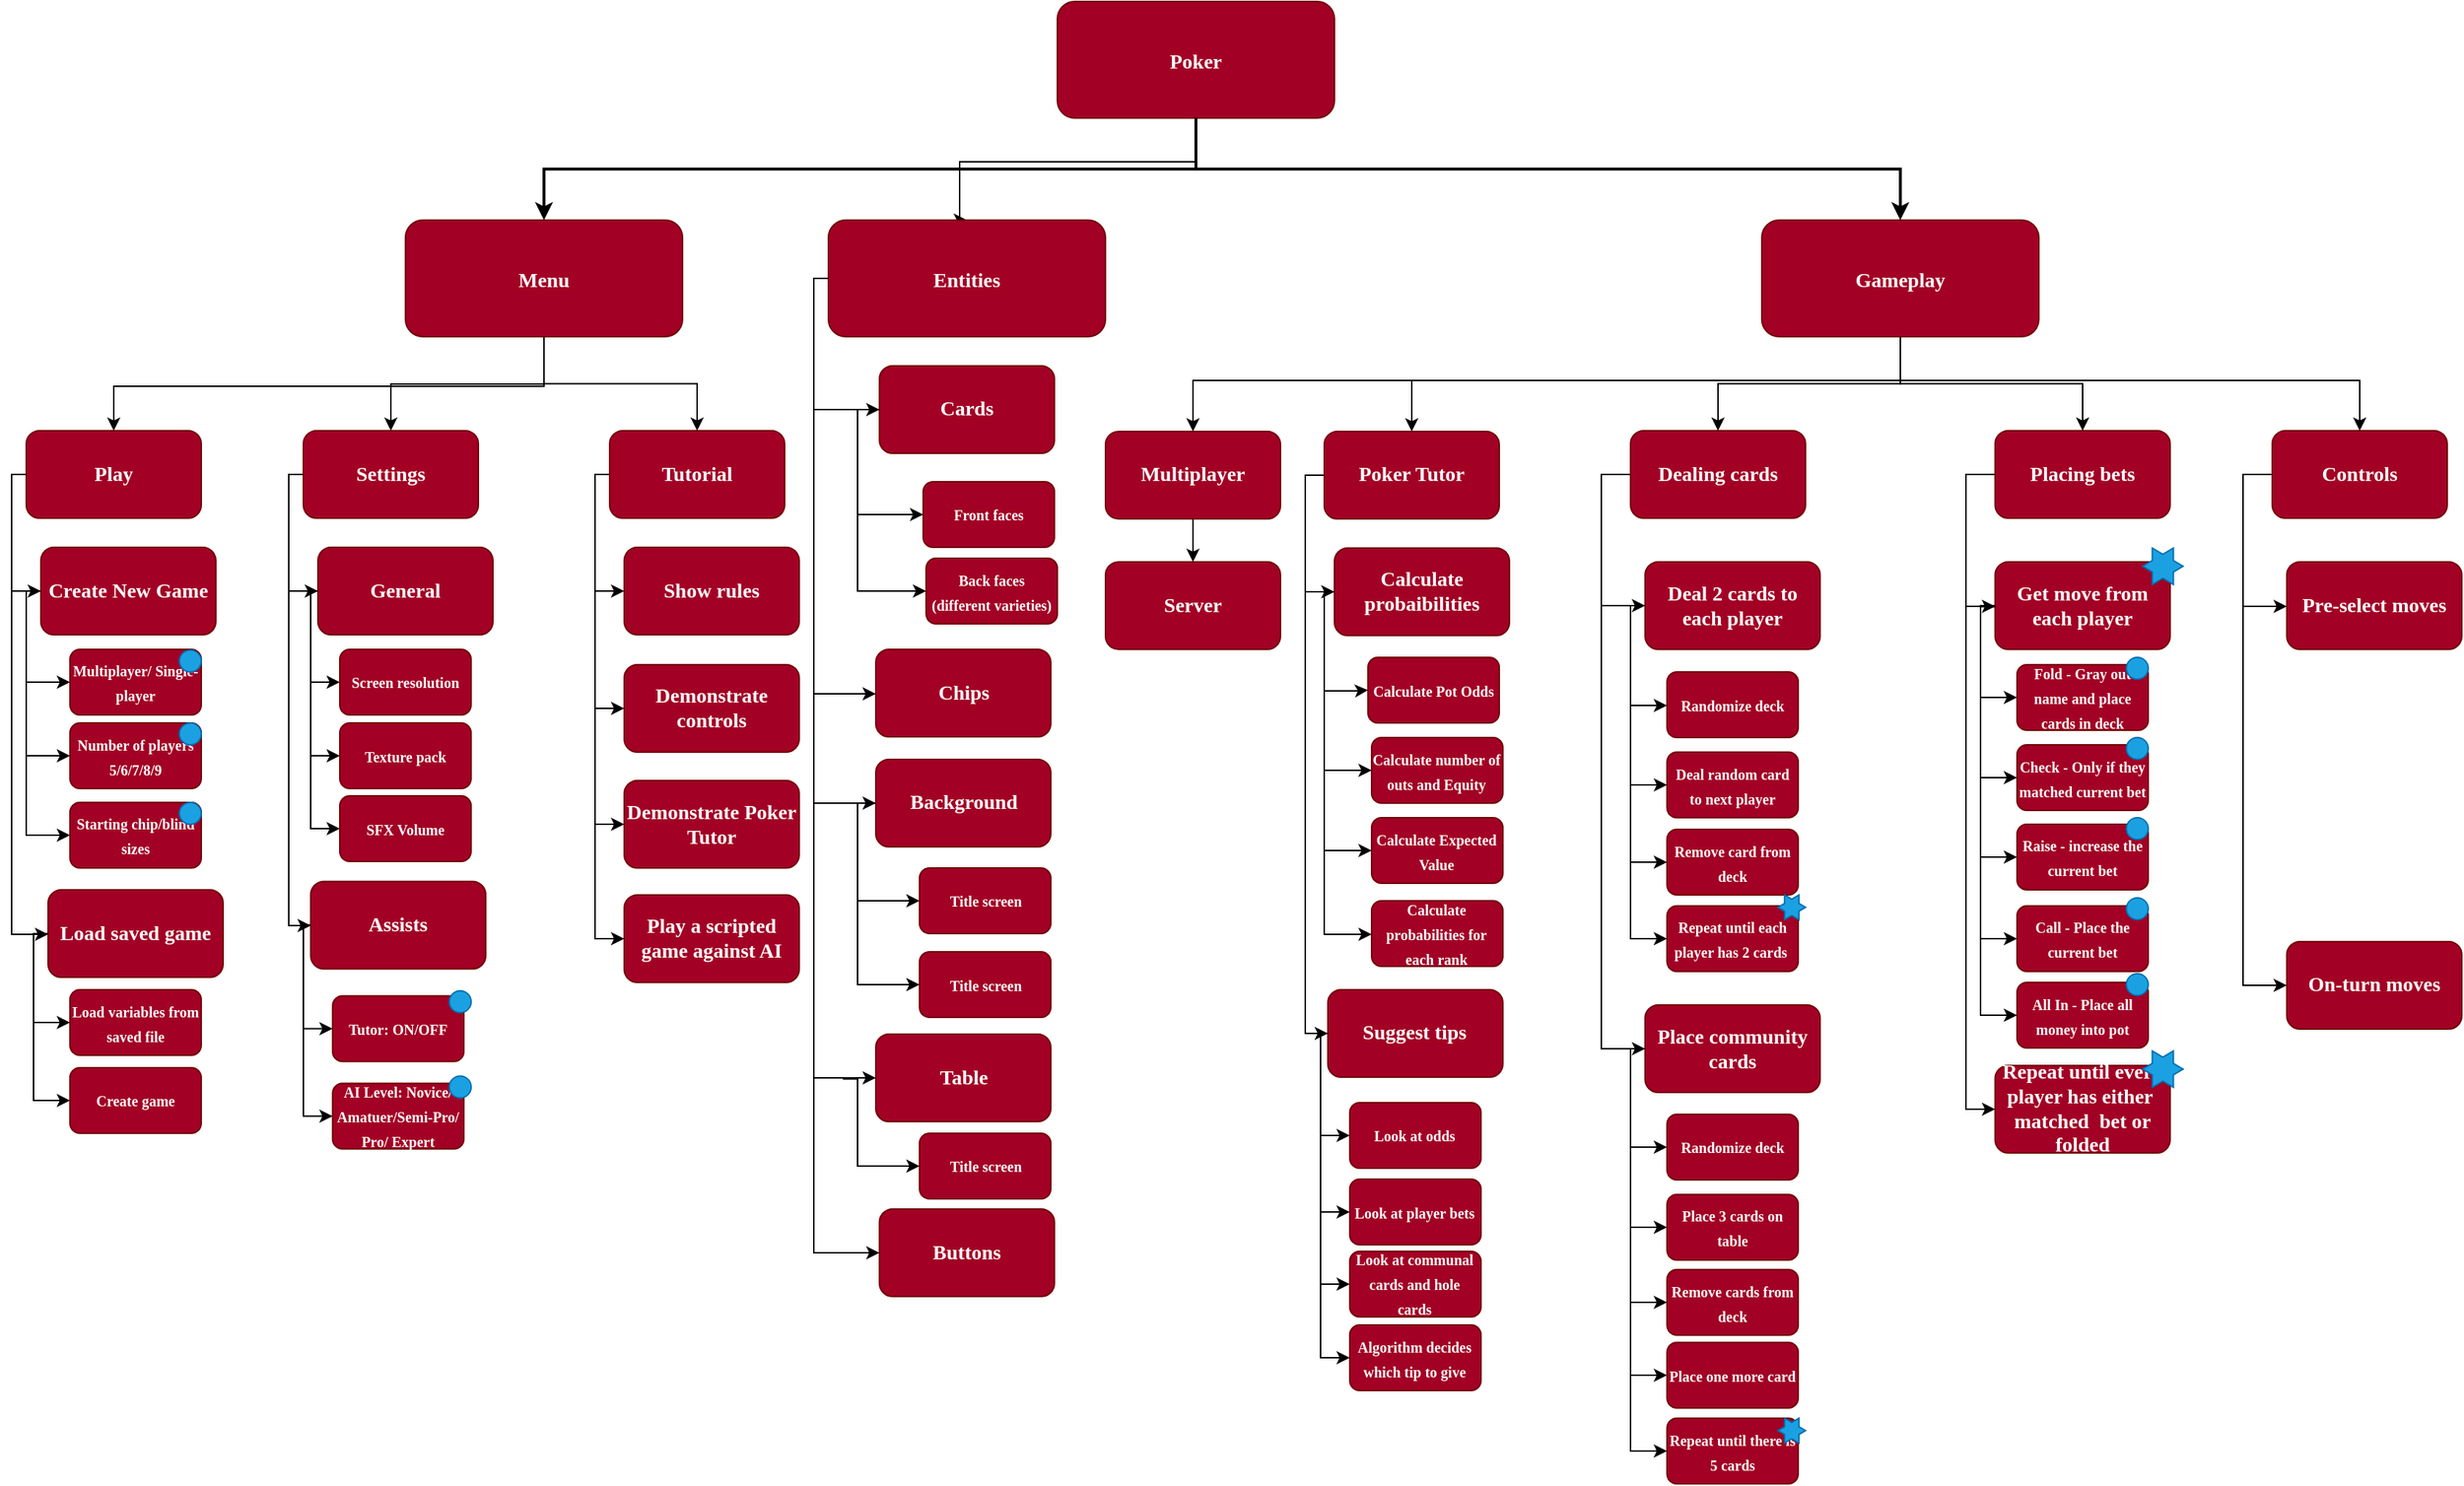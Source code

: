 <mxfile version="15.3.5" type="device"><diagram name="Page-1" id="2c0d36ab-eaac-3732-788b-9136903baeff"><mxGraphModel dx="609" dy="276" grid="1" gridSize="10" guides="1" tooltips="1" connect="1" arrows="1" fold="1" page="1" pageScale="1.5" pageWidth="1169" pageHeight="827" background="none" math="0" shadow="0"><root><mxCell id="0"/><mxCell id="1" parent="0"/><mxCell id="iiZgltEaNEt3YrT2e0Tv-106" style="edgeStyle=orthogonalEdgeStyle;rounded=0;orthogonalLoop=1;jettySize=auto;html=1;entryX=0.5;entryY=0;entryDx=0;entryDy=0;" parent="1" source="2" target="iiZgltEaNEt3YrT2e0Tv-105" edge="1"><mxGeometry relative="1" as="geometry"><Array as="points"><mxPoint x="842" y="130"/><mxPoint x="680" y="130"/><mxPoint x="680" y="170"/></Array></mxGeometry></mxCell><mxCell id="2" value="Poker" style="rounded=1;fillColor=#a20025;strokeColor=#6F0000;fontColor=#ffffff;fontStyle=1;fontFamily=Tahoma;fontSize=14" parent="1" vertex="1"><mxGeometry x="747" y="20" width="190" height="80" as="geometry"/></mxCell><mxCell id="Rx4orw5l7yUvyc0OEFHk-131" value="" style="edgeStyle=orthogonalEdgeStyle;rounded=0;orthogonalLoop=1;jettySize=auto;html=1;" parent="1" source="4" target="Rx4orw5l7yUvyc0OEFHk-130" edge="1"><mxGeometry relative="1" as="geometry"/></mxCell><mxCell id="Rx4orw5l7yUvyc0OEFHk-135" value="" style="edgeStyle=orthogonalEdgeStyle;rounded=0;orthogonalLoop=1;jettySize=auto;html=1;" parent="1" source="4" target="Rx4orw5l7yUvyc0OEFHk-134" edge="1"><mxGeometry relative="1" as="geometry"/></mxCell><mxCell id="i-bjAkMmNmpcuHr74kwM-69" style="edgeStyle=orthogonalEdgeStyle;rounded=0;orthogonalLoop=1;jettySize=auto;html=1;entryX=0.5;entryY=0;entryDx=0;entryDy=0;" parent="1" source="4" target="i-bjAkMmNmpcuHr74kwM-67" edge="1"><mxGeometry relative="1" as="geometry"><Array as="points"><mxPoint x="1325" y="280"/><mxPoint x="990" y="280"/></Array></mxGeometry></mxCell><mxCell id="i-bjAkMmNmpcuHr74kwM-70" style="edgeStyle=orthogonalEdgeStyle;rounded=0;orthogonalLoop=1;jettySize=auto;html=1;entryX=0.5;entryY=0;entryDx=0;entryDy=0;" parent="1" source="4" target="i-bjAkMmNmpcuHr74kwM-63" edge="1"><mxGeometry relative="1" as="geometry"><Array as="points"><mxPoint x="1325" y="280"/><mxPoint x="1640" y="280"/></Array></mxGeometry></mxCell><mxCell id="iiZgltEaNEt3YrT2e0Tv-109" style="edgeStyle=orthogonalEdgeStyle;rounded=0;orthogonalLoop=1;jettySize=auto;html=1;" parent="1" source="4" target="iiZgltEaNEt3YrT2e0Tv-108" edge="1"><mxGeometry relative="1" as="geometry"><Array as="points"><mxPoint x="1325" y="280"/><mxPoint x="840" y="280"/></Array></mxGeometry></mxCell><mxCell id="4" value="Gameplay" style="rounded=1;fillColor=#a20025;strokeColor=#6F0000;fontColor=#ffffff;fontStyle=1;fontFamily=Tahoma;fontSize=14" parent="1" vertex="1"><mxGeometry x="1230.0" y="170" width="190" height="80" as="geometry"/></mxCell><mxCell id="9" value="" style="edgeStyle=elbowEdgeStyle;elbow=vertical;strokeWidth=2;rounded=0" parent="1" source="2" target="4" edge="1"><mxGeometry x="327" y="50" width="100" height="100" as="geometry"><mxPoint x="327" y="150" as="sourcePoint"/><mxPoint x="427" y="50" as="targetPoint"/></mxGeometry></mxCell><mxCell id="Rx4orw5l7yUvyc0OEFHk-141" value="" style="edgeStyle=orthogonalEdgeStyle;rounded=0;orthogonalLoop=1;jettySize=auto;html=1;entryX=0.5;entryY=0;entryDx=0;entryDy=0;" parent="1" source="13" target="Rx4orw5l7yUvyc0OEFHk-140" edge="1"><mxGeometry relative="1" as="geometry"><Array as="points"><mxPoint x="395" y="282.5"/><mxPoint x="290" y="282.5"/></Array></mxGeometry></mxCell><mxCell id="Rx4orw5l7yUvyc0OEFHk-142" style="edgeStyle=orthogonalEdgeStyle;rounded=0;orthogonalLoop=1;jettySize=auto;html=1;" parent="1" source="13" edge="1"><mxGeometry relative="1" as="geometry"><mxPoint x="100" y="314.5" as="targetPoint"/><Array as="points"><mxPoint x="395" y="284"/><mxPoint x="100" y="284"/></Array></mxGeometry></mxCell><mxCell id="Rx4orw5l7yUvyc0OEFHk-145" value="" style="edgeStyle=orthogonalEdgeStyle;rounded=0;orthogonalLoop=1;jettySize=auto;html=1;" parent="1" source="13" target="Rx4orw5l7yUvyc0OEFHk-144" edge="1"><mxGeometry relative="1" as="geometry"/></mxCell><mxCell id="13" value="Menu" style="rounded=1;fillColor=#a20025;strokeColor=#6F0000;fontColor=#ffffff;fontStyle=1;fontFamily=Tahoma;fontSize=14" parent="1" vertex="1"><mxGeometry x="300" y="170" width="190" height="80" as="geometry"/></mxCell><mxCell id="61" value="" style="edgeStyle=elbowEdgeStyle;elbow=vertical;strokeWidth=2;rounded=0" parent="1" source="2" target="13" edge="1"><mxGeometry x="-33" y="-30" width="100" height="100" as="geometry"><mxPoint x="-33" y="70" as="sourcePoint"/><mxPoint x="67" y="-30" as="targetPoint"/></mxGeometry></mxCell><mxCell id="Rx4orw5l7yUvyc0OEFHk-133" value="" style="edgeStyle=orthogonalEdgeStyle;rounded=0;orthogonalLoop=1;jettySize=auto;html=1;exitX=0;exitY=0.5;exitDx=0;exitDy=0;entryX=0;entryY=0.5;entryDx=0;entryDy=0;" parent="1" source="Rx4orw5l7yUvyc0OEFHk-130" target="Rx4orw5l7yUvyc0OEFHk-132" edge="1"><mxGeometry relative="1" as="geometry"/></mxCell><mxCell id="i-bjAkMmNmpcuHr74kwM-62" style="edgeStyle=orthogonalEdgeStyle;rounded=0;orthogonalLoop=1;jettySize=auto;html=1;exitX=0;exitY=0.5;exitDx=0;exitDy=0;entryX=0;entryY=0.5;entryDx=0;entryDy=0;" parent="1" source="Rx4orw5l7yUvyc0OEFHk-130" target="i-bjAkMmNmpcuHr74kwM-61" edge="1"><mxGeometry relative="1" as="geometry"><mxPoint x="1150" y="635" as="targetPoint"/><Array as="points"><mxPoint x="1120" y="344"/><mxPoint x="1120" y="738"/></Array></mxGeometry></mxCell><mxCell id="Rx4orw5l7yUvyc0OEFHk-130" value="Dealing cards" style="whiteSpace=wrap;html=1;rounded=1;fontFamily=Tahoma;fontSize=14;fontColor=#ffffff;fontStyle=1;strokeColor=#6F0000;fillColor=#a20025;" parent="1" vertex="1"><mxGeometry x="1140.0" y="314.5" width="120" height="60" as="geometry"/></mxCell><mxCell id="i-bjAkMmNmpcuHr74kwM-83" style="edgeStyle=orthogonalEdgeStyle;rounded=0;orthogonalLoop=1;jettySize=auto;html=1;entryX=0;entryY=0.5;entryDx=0;entryDy=0;" parent="1" source="Rx4orw5l7yUvyc0OEFHk-132" target="i-bjAkMmNmpcuHr74kwM-79" edge="1"><mxGeometry relative="1" as="geometry"><mxPoint x="1130" y="510" as="targetPoint"/><Array as="points"><mxPoint x="1140" y="435"/><mxPoint x="1140" y="503"/><mxPoint x="1165" y="503"/></Array></mxGeometry></mxCell><mxCell id="i-bjAkMmNmpcuHr74kwM-84" style="edgeStyle=orthogonalEdgeStyle;rounded=0;orthogonalLoop=1;jettySize=auto;html=1;entryX=0;entryY=0.5;entryDx=0;entryDy=0;" parent="1" source="Rx4orw5l7yUvyc0OEFHk-132" target="i-bjAkMmNmpcuHr74kwM-82" edge="1"><mxGeometry relative="1" as="geometry"><mxPoint x="1130" y="620" as="targetPoint"/><Array as="points"><mxPoint x="1140" y="435"/><mxPoint x="1140" y="611"/></Array></mxGeometry></mxCell><mxCell id="i-bjAkMmNmpcuHr74kwM-85" style="edgeStyle=orthogonalEdgeStyle;rounded=0;orthogonalLoop=1;jettySize=auto;html=1;entryX=0;entryY=0.5;entryDx=0;entryDy=0;" parent="1" source="Rx4orw5l7yUvyc0OEFHk-132" target="i-bjAkMmNmpcuHr74kwM-81" edge="1"><mxGeometry relative="1" as="geometry"><mxPoint x="1140" y="580" as="targetPoint"/><Array as="points"><mxPoint x="1140" y="435"/><mxPoint x="1140" y="558"/></Array></mxGeometry></mxCell><mxCell id="i-bjAkMmNmpcuHr74kwM-116" style="edgeStyle=orthogonalEdgeStyle;rounded=0;orthogonalLoop=1;jettySize=auto;html=1;entryX=0;entryY=0.5;entryDx=0;entryDy=0;" parent="1" source="Rx4orw5l7yUvyc0OEFHk-132" target="i-bjAkMmNmpcuHr74kwM-115" edge="1"><mxGeometry relative="1" as="geometry"><mxPoint x="1140" y="680" as="targetPoint"/><Array as="points"><mxPoint x="1140" y="434"/><mxPoint x="1140" y="663"/></Array></mxGeometry></mxCell><mxCell id="Rx4orw5l7yUvyc0OEFHk-132" value="Deal 2 cards to each player" style="whiteSpace=wrap;html=1;rounded=1;fontFamily=Tahoma;fontSize=14;fontColor=#ffffff;fontStyle=1;strokeColor=#6F0000;fillColor=#a20025;" parent="1" vertex="1"><mxGeometry x="1150.0" y="404.5" width="120" height="60" as="geometry"/></mxCell><mxCell id="Rx4orw5l7yUvyc0OEFHk-137" value="" style="edgeStyle=orthogonalEdgeStyle;rounded=0;orthogonalLoop=1;jettySize=auto;html=1;exitX=0;exitY=0.5;exitDx=0;exitDy=0;" parent="1" source="Rx4orw5l7yUvyc0OEFHk-134" target="Rx4orw5l7yUvyc0OEFHk-136" edge="1"><mxGeometry relative="1" as="geometry"><Array as="points"><mxPoint x="1370" y="344"/><mxPoint x="1370" y="435"/></Array></mxGeometry></mxCell><mxCell id="iiZgltEaNEt3YrT2e0Tv-103" style="edgeStyle=orthogonalEdgeStyle;rounded=0;orthogonalLoop=1;jettySize=auto;html=1;entryX=0;entryY=0.5;entryDx=0;entryDy=0;" parent="1" source="Rx4orw5l7yUvyc0OEFHk-134" target="iiZgltEaNEt3YrT2e0Tv-102" edge="1"><mxGeometry relative="1" as="geometry"><Array as="points"><mxPoint x="1370" y="344"/><mxPoint x="1370" y="780"/></Array></mxGeometry></mxCell><mxCell id="Rx4orw5l7yUvyc0OEFHk-134" value="Placing bets" style="whiteSpace=wrap;html=1;rounded=1;fontFamily=Tahoma;fontSize=14;fontColor=#ffffff;fontStyle=1;strokeColor=#6F0000;fillColor=#a20025;" parent="1" vertex="1"><mxGeometry x="1390.0" y="314.5" width="120" height="60" as="geometry"/></mxCell><mxCell id="iiZgltEaNEt3YrT2e0Tv-87" style="edgeStyle=orthogonalEdgeStyle;rounded=0;orthogonalLoop=1;jettySize=auto;html=1;entryX=0;entryY=0.5;entryDx=0;entryDy=0;" parent="1" source="Rx4orw5l7yUvyc0OEFHk-136" target="iiZgltEaNEt3YrT2e0Tv-86" edge="1"><mxGeometry relative="1" as="geometry"><Array as="points"><mxPoint x="1380" y="435"/><mxPoint x="1380" y="497"/></Array></mxGeometry></mxCell><mxCell id="iiZgltEaNEt3YrT2e0Tv-92" style="edgeStyle=orthogonalEdgeStyle;rounded=0;orthogonalLoop=1;jettySize=auto;html=1;entryX=0;entryY=0.5;entryDx=0;entryDy=0;exitX=0;exitY=0.5;exitDx=0;exitDy=0;" parent="1" source="Rx4orw5l7yUvyc0OEFHk-136" target="iiZgltEaNEt3YrT2e0Tv-88" edge="1"><mxGeometry relative="1" as="geometry"><mxPoint x="1370" y="570" as="targetPoint"/><Array as="points"><mxPoint x="1380" y="435"/><mxPoint x="1380" y="553"/></Array></mxGeometry></mxCell><mxCell id="iiZgltEaNEt3YrT2e0Tv-93" style="edgeStyle=orthogonalEdgeStyle;rounded=0;orthogonalLoop=1;jettySize=auto;html=1;entryX=0;entryY=0.5;entryDx=0;entryDy=0;" parent="1" source="Rx4orw5l7yUvyc0OEFHk-136" target="iiZgltEaNEt3YrT2e0Tv-89" edge="1"><mxGeometry relative="1" as="geometry"><mxPoint x="1360" y="640" as="targetPoint"/><Array as="points"><mxPoint x="1380" y="435"/><mxPoint x="1380" y="607"/></Array></mxGeometry></mxCell><mxCell id="iiZgltEaNEt3YrT2e0Tv-94" style="edgeStyle=orthogonalEdgeStyle;rounded=0;orthogonalLoop=1;jettySize=auto;html=1;entryX=0;entryY=0.5;entryDx=0;entryDy=0;" parent="1" source="Rx4orw5l7yUvyc0OEFHk-136" target="iiZgltEaNEt3YrT2e0Tv-90" edge="1"><mxGeometry relative="1" as="geometry"><Array as="points"><mxPoint x="1380" y="435"/><mxPoint x="1380" y="663"/></Array></mxGeometry></mxCell><mxCell id="Rx4orw5l7yUvyc0OEFHk-136" value="Get move from each player" style="whiteSpace=wrap;html=1;rounded=1;fontFamily=Tahoma;fontSize=14;fontColor=#ffffff;fontStyle=1;strokeColor=#6F0000;fillColor=#a20025;" parent="1" vertex="1"><mxGeometry x="1390.0" y="404.5" width="120" height="60" as="geometry"/></mxCell><mxCell id="vIeQeAYrQMvEayc7As_n-66" value="" style="edgeStyle=orthogonalEdgeStyle;rounded=0;orthogonalLoop=1;jettySize=auto;html=1;" parent="1" source="Rx4orw5l7yUvyc0OEFHk-140" target="vIeQeAYrQMvEayc7As_n-65" edge="1"><mxGeometry relative="1" as="geometry"><Array as="points"><mxPoint x="220" y="344.5"/><mxPoint x="220" y="424.5"/></Array></mxGeometry></mxCell><mxCell id="vIeQeAYrQMvEayc7As_n-68" style="edgeStyle=orthogonalEdgeStyle;rounded=0;orthogonalLoop=1;jettySize=auto;html=1;entryX=0;entryY=0.5;entryDx=0;entryDy=0;" parent="1" source="Rx4orw5l7yUvyc0OEFHk-140" target="vIeQeAYrQMvEayc7As_n-69" edge="1"><mxGeometry relative="1" as="geometry"><mxPoint x="210" y="594.5" as="targetPoint"/><Array as="points"><mxPoint x="220" y="345"/><mxPoint x="220" y="654"/><mxPoint x="235" y="654"/></Array></mxGeometry></mxCell><mxCell id="Rx4orw5l7yUvyc0OEFHk-140" value="Settings" style="whiteSpace=wrap;html=1;rounded=1;fontFamily=Tahoma;fontSize=14;fontColor=#ffffff;fontStyle=1;strokeColor=#6F0000;fillColor=#a20025;" parent="1" vertex="1"><mxGeometry x="230" y="314.5" width="120" height="60" as="geometry"/></mxCell><mxCell id="Rx4orw5l7yUvyc0OEFHk-152" value="" style="edgeStyle=orthogonalEdgeStyle;rounded=0;orthogonalLoop=1;jettySize=auto;html=1;entryX=0;entryY=0.5;entryDx=0;entryDy=0;exitX=0;exitY=0.5;exitDx=0;exitDy=0;" parent="1" source="Rx4orw5l7yUvyc0OEFHk-143" target="Rx4orw5l7yUvyc0OEFHk-151" edge="1"><mxGeometry relative="1" as="geometry"><Array as="points"><mxPoint x="30" y="344.5"/><mxPoint x="30" y="424.5"/><mxPoint x="50" y="424.5"/></Array></mxGeometry></mxCell><mxCell id="vIeQeAYrQMvEayc7As_n-62" value="" style="edgeStyle=orthogonalEdgeStyle;rounded=0;orthogonalLoop=1;jettySize=auto;html=1;entryX=0;entryY=0.5;entryDx=0;entryDy=0;" parent="1" source="Rx4orw5l7yUvyc0OEFHk-143" target="vIeQeAYrQMvEayc7As_n-61" edge="1"><mxGeometry relative="1" as="geometry"><Array as="points"><mxPoint x="30" y="345"/><mxPoint x="30" y="660"/><mxPoint x="55" y="660"/></Array></mxGeometry></mxCell><mxCell id="Rx4orw5l7yUvyc0OEFHk-143" value="Play" style="whiteSpace=wrap;html=1;rounded=1;fontFamily=Tahoma;fontSize=14;fontColor=#ffffff;fontStyle=1;strokeColor=#6F0000;fillColor=#a20025;" parent="1" vertex="1"><mxGeometry x="40" y="314.5" width="120" height="60" as="geometry"/></mxCell><mxCell id="vIeQeAYrQMvEayc7As_n-74" style="edgeStyle=orthogonalEdgeStyle;rounded=0;orthogonalLoop=1;jettySize=auto;html=1;entryX=0;entryY=0.5;entryDx=0;entryDy=0;" parent="1" source="Rx4orw5l7yUvyc0OEFHk-144" target="vIeQeAYrQMvEayc7As_n-73" edge="1"><mxGeometry relative="1" as="geometry"><mxPoint x="420" y="434.5" as="targetPoint"/><Array as="points"><mxPoint x="430" y="344.5"/><mxPoint x="430" y="424.5"/></Array></mxGeometry></mxCell><mxCell id="i-bjAkMmNmpcuHr74kwM-89" style="edgeStyle=orthogonalEdgeStyle;rounded=0;orthogonalLoop=1;jettySize=auto;html=1;entryX=0;entryY=0.5;entryDx=0;entryDy=0;" parent="1" source="Rx4orw5l7yUvyc0OEFHk-144" target="i-bjAkMmNmpcuHr74kwM-86" edge="1"><mxGeometry relative="1" as="geometry"><mxPoint x="420" y="520" as="targetPoint"/><Array as="points"><mxPoint x="430" y="345"/><mxPoint x="430" y="505"/></Array></mxGeometry></mxCell><mxCell id="i-bjAkMmNmpcuHr74kwM-90" style="edgeStyle=orthogonalEdgeStyle;rounded=0;orthogonalLoop=1;jettySize=auto;html=1;entryX=0;entryY=0.5;entryDx=0;entryDy=0;" parent="1" source="Rx4orw5l7yUvyc0OEFHk-144" target="i-bjAkMmNmpcuHr74kwM-87" edge="1"><mxGeometry relative="1" as="geometry"><mxPoint x="420" y="600" as="targetPoint"/><Array as="points"><mxPoint x="430" y="345"/><mxPoint x="430" y="585"/></Array></mxGeometry></mxCell><mxCell id="i-bjAkMmNmpcuHr74kwM-99" style="edgeStyle=orthogonalEdgeStyle;rounded=0;orthogonalLoop=1;jettySize=auto;html=1;entryX=0;entryY=0.5;entryDx=0;entryDy=0;" parent="1" source="Rx4orw5l7yUvyc0OEFHk-144" target="i-bjAkMmNmpcuHr74kwM-98" edge="1"><mxGeometry relative="1" as="geometry"><mxPoint x="420" y="670" as="targetPoint"/><Array as="points"><mxPoint x="430" y="345"/><mxPoint x="430" y="663"/></Array></mxGeometry></mxCell><mxCell id="Rx4orw5l7yUvyc0OEFHk-144" value="Tutorial" style="whiteSpace=wrap;html=1;rounded=1;fontFamily=Tahoma;fontSize=14;fontColor=#ffffff;fontStyle=1;strokeColor=#6F0000;fillColor=#a20025;" parent="1" vertex="1"><mxGeometry x="440" y="314.5" width="120" height="60" as="geometry"/></mxCell><mxCell id="iiZgltEaNEt3YrT2e0Tv-74" style="edgeStyle=orthogonalEdgeStyle;rounded=0;orthogonalLoop=1;jettySize=auto;html=1;entryX=0;entryY=0.5;entryDx=0;entryDy=0;" parent="1" source="Rx4orw5l7yUvyc0OEFHk-151" target="iiZgltEaNEt3YrT2e0Tv-68" edge="1"><mxGeometry relative="1" as="geometry"><mxPoint x="30.0" y="500" as="targetPoint"/><Array as="points"><mxPoint x="40" y="424"/><mxPoint x="40" y="487"/></Array></mxGeometry></mxCell><mxCell id="iiZgltEaNEt3YrT2e0Tv-75" style="edgeStyle=orthogonalEdgeStyle;rounded=0;orthogonalLoop=1;jettySize=auto;html=1;entryX=0;entryY=0.5;entryDx=0;entryDy=0;" parent="1" source="Rx4orw5l7yUvyc0OEFHk-151" target="iiZgltEaNEt3YrT2e0Tv-69" edge="1"><mxGeometry relative="1" as="geometry"><mxPoint x="30.0" y="550" as="targetPoint"/><Array as="points"><mxPoint x="40" y="424"/><mxPoint x="40" y="538"/></Array></mxGeometry></mxCell><mxCell id="iiZgltEaNEt3YrT2e0Tv-76" style="edgeStyle=orthogonalEdgeStyle;rounded=0;orthogonalLoop=1;jettySize=auto;html=1;entryX=0;entryY=0.5;entryDx=0;entryDy=0;exitX=0;exitY=0.5;exitDx=0;exitDy=0;" parent="1" source="Rx4orw5l7yUvyc0OEFHk-151" target="iiZgltEaNEt3YrT2e0Tv-70" edge="1"><mxGeometry relative="1" as="geometry"><mxPoint x="30.0" y="600" as="targetPoint"/><Array as="points"><mxPoint x="40" y="424"/><mxPoint x="40" y="592"/></Array></mxGeometry></mxCell><mxCell id="Rx4orw5l7yUvyc0OEFHk-151" value="Create New Game" style="whiteSpace=wrap;html=1;rounded=1;fontFamily=Tahoma;fontSize=14;fontColor=#ffffff;fontStyle=1;strokeColor=#6F0000;fillColor=#a20025;" parent="1" vertex="1"><mxGeometry x="50" y="394.5" width="120" height="60" as="geometry"/></mxCell><mxCell id="iiZgltEaNEt3YrT2e0Tv-83" style="edgeStyle=orthogonalEdgeStyle;rounded=0;orthogonalLoop=1;jettySize=auto;html=1;entryX=0;entryY=0.5;entryDx=0;entryDy=0;exitX=0;exitY=0.5;exitDx=0;exitDy=0;" parent="1" source="vIeQeAYrQMvEayc7As_n-61" target="iiZgltEaNEt3YrT2e0Tv-82" edge="1"><mxGeometry relative="1" as="geometry"><Array as="points"><mxPoint x="44.98" y="660"/><mxPoint x="44.98" y="721"/></Array></mxGeometry></mxCell><mxCell id="iiZgltEaNEt3YrT2e0Tv-85" style="edgeStyle=orthogonalEdgeStyle;rounded=0;orthogonalLoop=1;jettySize=auto;html=1;entryX=0;entryY=0.5;entryDx=0;entryDy=0;" parent="1" source="vIeQeAYrQMvEayc7As_n-61" target="iiZgltEaNEt3YrT2e0Tv-84" edge="1"><mxGeometry relative="1" as="geometry"><mxPoint x="34.98" y="788" as="targetPoint"/><Array as="points"><mxPoint x="44.98" y="660"/><mxPoint x="44.98" y="774"/></Array></mxGeometry></mxCell><mxCell id="vIeQeAYrQMvEayc7As_n-61" value="Load saved game" style="whiteSpace=wrap;html=1;rounded=1;fontFamily=Tahoma;fontSize=14;fontColor=#ffffff;fontStyle=1;strokeColor=#6F0000;fillColor=#a20025;" parent="1" vertex="1"><mxGeometry x="54.98" y="629.5" width="120" height="60" as="geometry"/></mxCell><mxCell id="i-bjAkMmNmpcuHr74kwM-113" style="edgeStyle=orthogonalEdgeStyle;rounded=0;orthogonalLoop=1;jettySize=auto;html=1;entryX=0;entryY=0.5;entryDx=0;entryDy=0;" parent="1" source="vIeQeAYrQMvEayc7As_n-65" target="i-bjAkMmNmpcuHr74kwM-111" edge="1"><mxGeometry relative="1" as="geometry"><mxPoint x="220" y="500" as="targetPoint"/><Array as="points"><mxPoint x="235" y="425"/><mxPoint x="235" y="487"/></Array></mxGeometry></mxCell><mxCell id="i-bjAkMmNmpcuHr74kwM-114" style="edgeStyle=orthogonalEdgeStyle;rounded=0;orthogonalLoop=1;jettySize=auto;html=1;entryX=0;entryY=0.5;entryDx=0;entryDy=0;" parent="1" source="vIeQeAYrQMvEayc7As_n-65" target="i-bjAkMmNmpcuHr74kwM-112" edge="1"><mxGeometry relative="1" as="geometry"><mxPoint x="240" y="540" as="targetPoint"/><Array as="points"><mxPoint x="235" y="425"/><mxPoint x="235" y="538"/></Array></mxGeometry></mxCell><mxCell id="iiZgltEaNEt3YrT2e0Tv-117" style="edgeStyle=orthogonalEdgeStyle;rounded=0;orthogonalLoop=1;jettySize=auto;html=1;entryX=0;entryY=0.5;entryDx=0;entryDy=0;exitX=0;exitY=0.5;exitDx=0;exitDy=0;" parent="1" source="vIeQeAYrQMvEayc7As_n-65" target="iiZgltEaNEt3YrT2e0Tv-116" edge="1"><mxGeometry relative="1" as="geometry"><mxPoint x="235" y="420" as="sourcePoint"/><Array as="points"><mxPoint x="235" y="425"/><mxPoint x="235" y="588"/></Array></mxGeometry></mxCell><mxCell id="vIeQeAYrQMvEayc7As_n-65" value="General" style="whiteSpace=wrap;html=1;rounded=1;fontFamily=Tahoma;fontSize=14;fontColor=#ffffff;fontStyle=1;strokeColor=#6F0000;fillColor=#a20025;" parent="1" vertex="1"><mxGeometry x="240" y="394.5" width="120" height="60" as="geometry"/></mxCell><mxCell id="iiZgltEaNEt3YrT2e0Tv-61" style="edgeStyle=orthogonalEdgeStyle;rounded=0;orthogonalLoop=1;jettySize=auto;html=1;entryX=0;entryY=0.5;entryDx=0;entryDy=0;" parent="1" source="vIeQeAYrQMvEayc7As_n-69" target="i-bjAkMmNmpcuHr74kwM-109" edge="1"><mxGeometry relative="1" as="geometry"><mxPoint x="215.06" y="738.75" as="targetPoint"/><Array as="points"><mxPoint x="230.06" y="653.75"/><mxPoint x="230.06" y="724.75"/></Array></mxGeometry></mxCell><mxCell id="iiZgltEaNEt3YrT2e0Tv-62" style="edgeStyle=orthogonalEdgeStyle;rounded=0;orthogonalLoop=1;jettySize=auto;html=1;entryX=0;entryY=0.5;entryDx=0;entryDy=0;" parent="1" source="vIeQeAYrQMvEayc7As_n-69" target="i-bjAkMmNmpcuHr74kwM-110" edge="1"><mxGeometry relative="1" as="geometry"><Array as="points"><mxPoint x="230.06" y="653.75"/><mxPoint x="230.06" y="784.75"/></Array></mxGeometry></mxCell><mxCell id="vIeQeAYrQMvEayc7As_n-69" value="Assists" style="whiteSpace=wrap;html=1;rounded=1;fontFamily=Tahoma;fontSize=14;fontColor=#ffffff;fontStyle=1;strokeColor=#6F0000;fillColor=#a20025;" parent="1" vertex="1"><mxGeometry x="235.06" y="623.75" width="120" height="60" as="geometry"/></mxCell><mxCell id="vIeQeAYrQMvEayc7As_n-73" value="Show rules" style="whiteSpace=wrap;html=1;rounded=1;fontFamily=Tahoma;fontSize=14;fontColor=#ffffff;fontStyle=1;strokeColor=#6F0000;fillColor=#a20025;" parent="1" vertex="1"><mxGeometry x="450" y="394.5" width="120" height="60" as="geometry"/></mxCell><mxCell id="i-bjAkMmNmpcuHr74kwM-94" style="edgeStyle=orthogonalEdgeStyle;rounded=0;orthogonalLoop=1;jettySize=auto;html=1;entryX=0;entryY=0.5;entryDx=0;entryDy=0;" parent="1" source="i-bjAkMmNmpcuHr74kwM-61" target="i-bjAkMmNmpcuHr74kwM-91" edge="1"><mxGeometry relative="1" as="geometry"><mxPoint x="1130" y="818.5" as="targetPoint"/><Array as="points"><mxPoint x="1140" y="738.5"/><mxPoint x="1140" y="806.5"/></Array></mxGeometry></mxCell><mxCell id="i-bjAkMmNmpcuHr74kwM-95" style="edgeStyle=orthogonalEdgeStyle;rounded=0;orthogonalLoop=1;jettySize=auto;html=1;entryX=0;entryY=0.5;entryDx=0;entryDy=0;" parent="1" source="i-bjAkMmNmpcuHr74kwM-61" target="i-bjAkMmNmpcuHr74kwM-92" edge="1"><mxGeometry relative="1" as="geometry"><mxPoint x="1130" y="868.5" as="targetPoint"/><Array as="points"><mxPoint x="1140" y="738.5"/><mxPoint x="1140" y="860.5"/></Array></mxGeometry></mxCell><mxCell id="i-bjAkMmNmpcuHr74kwM-97" style="edgeStyle=orthogonalEdgeStyle;rounded=0;orthogonalLoop=1;jettySize=auto;html=1;entryX=0;entryY=0.5;entryDx=0;entryDy=0;" parent="1" source="i-bjAkMmNmpcuHr74kwM-61" target="i-bjAkMmNmpcuHr74kwM-93" edge="1"><mxGeometry relative="1" as="geometry"><mxPoint x="1120" y="918.5" as="targetPoint"/><Array as="points"><mxPoint x="1140" y="739"/><mxPoint x="1140" y="913"/></Array></mxGeometry></mxCell><mxCell id="iiZgltEaNEt3YrT2e0Tv-64" style="edgeStyle=orthogonalEdgeStyle;rounded=0;orthogonalLoop=1;jettySize=auto;html=1;entryX=0;entryY=0.5;entryDx=0;entryDy=0;" parent="1" source="i-bjAkMmNmpcuHr74kwM-61" target="iiZgltEaNEt3YrT2e0Tv-63" edge="1"><mxGeometry relative="1" as="geometry"><Array as="points"><mxPoint x="1140" y="738"/><mxPoint x="1140" y="962"/></Array></mxGeometry></mxCell><mxCell id="iiZgltEaNEt3YrT2e0Tv-73" style="edgeStyle=orthogonalEdgeStyle;rounded=0;orthogonalLoop=1;jettySize=auto;html=1;entryX=0;entryY=0.5;entryDx=0;entryDy=0;" parent="1" source="i-bjAkMmNmpcuHr74kwM-61" target="iiZgltEaNEt3YrT2e0Tv-71" edge="1"><mxGeometry relative="1" as="geometry"><mxPoint x="1140" y="1020" as="targetPoint"/><Array as="points"><mxPoint x="1140" y="739"/><mxPoint x="1140" y="1015"/></Array></mxGeometry></mxCell><mxCell id="i-bjAkMmNmpcuHr74kwM-61" value="Place community cards" style="whiteSpace=wrap;html=1;rounded=1;fontFamily=Tahoma;fontSize=14;fontColor=#ffffff;fontStyle=1;strokeColor=#6F0000;fillColor=#a20025;" parent="1" vertex="1"><mxGeometry x="1150.0" y="708.5" width="120" height="60" as="geometry"/></mxCell><mxCell id="i-bjAkMmNmpcuHr74kwM-64" style="edgeStyle=orthogonalEdgeStyle;rounded=0;orthogonalLoop=1;jettySize=auto;html=1;entryX=0;entryY=0.5;entryDx=0;entryDy=0;" parent="1" source="i-bjAkMmNmpcuHr74kwM-63" target="i-bjAkMmNmpcuHr74kwM-65" edge="1"><mxGeometry relative="1" as="geometry"><mxPoint x="1560.0" y="494.5" as="targetPoint"/><Array as="points"><mxPoint x="1560" y="344"/><mxPoint x="1560" y="435"/><mxPoint x="1590" y="435"/></Array></mxGeometry></mxCell><mxCell id="i-bjAkMmNmpcuHr74kwM-68" style="edgeStyle=orthogonalEdgeStyle;rounded=0;orthogonalLoop=1;jettySize=auto;html=1;entryX=0;entryY=0.5;entryDx=0;entryDy=0;" parent="1" source="i-bjAkMmNmpcuHr74kwM-63" target="i-bjAkMmNmpcuHr74kwM-66" edge="1"><mxGeometry relative="1" as="geometry"><mxPoint x="1560" y="700" as="targetPoint"/><Array as="points"><mxPoint x="1560" y="344"/><mxPoint x="1560" y="695"/></Array></mxGeometry></mxCell><mxCell id="i-bjAkMmNmpcuHr74kwM-63" value="Controls" style="whiteSpace=wrap;html=1;rounded=1;fontFamily=Tahoma;fontSize=14;fontColor=#ffffff;fontStyle=1;strokeColor=#6F0000;fillColor=#a20025;" parent="1" vertex="1"><mxGeometry x="1580.0" y="314.5" width="120" height="60" as="geometry"/></mxCell><mxCell id="i-bjAkMmNmpcuHr74kwM-65" value="Pre-select moves" style="whiteSpace=wrap;html=1;rounded=1;fontFamily=Tahoma;fontSize=14;fontColor=#ffffff;fontStyle=1;strokeColor=#6F0000;fillColor=#a20025;" parent="1" vertex="1"><mxGeometry x="1590.0" y="404.5" width="120" height="60" as="geometry"/></mxCell><mxCell id="i-bjAkMmNmpcuHr74kwM-66" value="On-turn moves" style="whiteSpace=wrap;html=1;rounded=1;fontFamily=Tahoma;fontSize=14;fontColor=#ffffff;fontStyle=1;strokeColor=#6F0000;fillColor=#a20025;" parent="1" vertex="1"><mxGeometry x="1590.0" y="665" width="120" height="60" as="geometry"/></mxCell><mxCell id="i-bjAkMmNmpcuHr74kwM-71" style="edgeStyle=orthogonalEdgeStyle;rounded=0;orthogonalLoop=1;jettySize=auto;html=1;entryX=0;entryY=0.5;entryDx=0;entryDy=0;" parent="1" source="i-bjAkMmNmpcuHr74kwM-67" target="i-bjAkMmNmpcuHr74kwM-72" edge="1"><mxGeometry relative="1" as="geometry"><mxPoint x="910" y="420" as="targetPoint"/><Array as="points"><mxPoint x="917" y="345"/><mxPoint x="917" y="425"/></Array></mxGeometry></mxCell><mxCell id="i-bjAkMmNmpcuHr74kwM-76" style="edgeStyle=orthogonalEdgeStyle;rounded=0;orthogonalLoop=1;jettySize=auto;html=1;entryX=0;entryY=0.5;entryDx=0;entryDy=0;" parent="1" source="i-bjAkMmNmpcuHr74kwM-67" target="i-bjAkMmNmpcuHr74kwM-73" edge="1"><mxGeometry relative="1" as="geometry"><mxPoint x="900" y="710" as="targetPoint"/><Array as="points"><mxPoint x="917" y="345"/><mxPoint x="917" y="728"/></Array></mxGeometry></mxCell><mxCell id="i-bjAkMmNmpcuHr74kwM-67" value="Poker Tutor" style="whiteSpace=wrap;html=1;rounded=1;fontFamily=Tahoma;fontSize=14;fontColor=#ffffff;fontStyle=1;strokeColor=#6F0000;fillColor=#a20025;" parent="1" vertex="1"><mxGeometry x="930.0" y="315" width="120" height="60" as="geometry"/></mxCell><mxCell id="i-bjAkMmNmpcuHr74kwM-75" style="edgeStyle=orthogonalEdgeStyle;rounded=0;orthogonalLoop=1;jettySize=auto;html=1;entryX=0;entryY=0.5;entryDx=0;entryDy=0;" parent="1" source="i-bjAkMmNmpcuHr74kwM-72" target="i-bjAkMmNmpcuHr74kwM-74" edge="1"><mxGeometry relative="1" as="geometry"><mxPoint x="910" y="510" as="targetPoint"/><Array as="points"><mxPoint x="930" y="425"/><mxPoint x="930" y="493"/><mxPoint x="952" y="493"/></Array></mxGeometry></mxCell><mxCell id="i-bjAkMmNmpcuHr74kwM-72" value="Calculate probaibilities" style="whiteSpace=wrap;html=1;rounded=1;fontFamily=Tahoma;fontSize=14;fontColor=#ffffff;fontStyle=1;strokeColor=#6F0000;fillColor=#a20025;" parent="1" vertex="1"><mxGeometry x="937.0" y="395" width="120" height="60" as="geometry"/></mxCell><mxCell id="i-bjAkMmNmpcuHr74kwM-104" style="edgeStyle=orthogonalEdgeStyle;rounded=0;orthogonalLoop=1;jettySize=auto;html=1;entryX=0;entryY=0.5;entryDx=0;entryDy=0;" parent="1" source="i-bjAkMmNmpcuHr74kwM-73" target="i-bjAkMmNmpcuHr74kwM-100" edge="1"><mxGeometry relative="1" as="geometry"><Array as="points"><mxPoint x="927.48" y="728"/><mxPoint x="927.48" y="798"/></Array></mxGeometry></mxCell><mxCell id="i-bjAkMmNmpcuHr74kwM-105" style="edgeStyle=orthogonalEdgeStyle;rounded=0;orthogonalLoop=1;jettySize=auto;html=1;entryX=0;entryY=0.5;entryDx=0;entryDy=0;" parent="1" source="i-bjAkMmNmpcuHr74kwM-73" target="i-bjAkMmNmpcuHr74kwM-101" edge="1"><mxGeometry relative="1" as="geometry"><mxPoint x="905.48" y="858" as="targetPoint"/><Array as="points"><mxPoint x="927.48" y="728"/><mxPoint x="927.48" y="851"/></Array></mxGeometry></mxCell><mxCell id="i-bjAkMmNmpcuHr74kwM-106" style="edgeStyle=orthogonalEdgeStyle;rounded=0;orthogonalLoop=1;jettySize=auto;html=1;entryX=0;entryY=0.5;entryDx=0;entryDy=0;" parent="1" source="i-bjAkMmNmpcuHr74kwM-73" target="i-bjAkMmNmpcuHr74kwM-102" edge="1"><mxGeometry relative="1" as="geometry"><mxPoint x="905.48" y="918" as="targetPoint"/><Array as="points"><mxPoint x="927.48" y="728"/><mxPoint x="927.48" y="951"/></Array></mxGeometry></mxCell><mxCell id="i-bjAkMmNmpcuHr74kwM-107" style="edgeStyle=orthogonalEdgeStyle;rounded=0;orthogonalLoop=1;jettySize=auto;html=1;entryX=0;entryY=0.5;entryDx=0;entryDy=0;exitX=0;exitY=0.5;exitDx=0;exitDy=0;" parent="1" source="i-bjAkMmNmpcuHr74kwM-73" target="i-bjAkMmNmpcuHr74kwM-103" edge="1"><mxGeometry relative="1" as="geometry"><mxPoint x="895.48" y="908" as="targetPoint"/><Array as="points"><mxPoint x="927.48" y="728"/><mxPoint x="927.48" y="900"/></Array></mxGeometry></mxCell><mxCell id="i-bjAkMmNmpcuHr74kwM-73" value="Suggest tips" style="whiteSpace=wrap;html=1;rounded=1;fontFamily=Tahoma;fontSize=14;fontColor=#ffffff;fontStyle=1;strokeColor=#6F0000;fillColor=#a20025;" parent="1" vertex="1"><mxGeometry x="932.48" y="698" width="120" height="60" as="geometry"/></mxCell><mxCell id="i-bjAkMmNmpcuHr74kwM-74" value="&lt;span style=&quot;font-size: 10px&quot;&gt;Calculate Pot Odds&lt;/span&gt;" style="whiteSpace=wrap;html=1;rounded=1;fontFamily=Tahoma;fontSize=14;fontColor=#ffffff;fontStyle=1;strokeColor=#6F0000;fillColor=#a20025;" parent="1" vertex="1"><mxGeometry x="960" y="470" width="90" height="45" as="geometry"/></mxCell><mxCell id="i-bjAkMmNmpcuHr74kwM-79" value="&lt;font size=&quot;1&quot;&gt;Randomize deck&lt;/font&gt;" style="whiteSpace=wrap;html=1;rounded=1;fontFamily=Tahoma;fontSize=14;fontColor=#ffffff;fontStyle=1;strokeColor=#6F0000;fillColor=#a20025;" parent="1" vertex="1"><mxGeometry x="1165" y="480" width="90" height="45" as="geometry"/></mxCell><mxCell id="i-bjAkMmNmpcuHr74kwM-81" value="&lt;font size=&quot;1&quot;&gt;Deal random card to next player&lt;/font&gt;" style="whiteSpace=wrap;html=1;rounded=1;fontFamily=Tahoma;fontSize=14;fontColor=#ffffff;fontStyle=1;strokeColor=#6F0000;fillColor=#a20025;" parent="1" vertex="1"><mxGeometry x="1165" y="535" width="90" height="45" as="geometry"/></mxCell><mxCell id="i-bjAkMmNmpcuHr74kwM-82" value="&lt;font style=&quot;font-size: 10px&quot;&gt;Remove card from deck&lt;/font&gt;" style="whiteSpace=wrap;html=1;rounded=1;fontFamily=Tahoma;fontSize=14;fontColor=#ffffff;fontStyle=1;strokeColor=#6F0000;fillColor=#a20025;" parent="1" vertex="1"><mxGeometry x="1165" y="588" width="90" height="45" as="geometry"/></mxCell><mxCell id="i-bjAkMmNmpcuHr74kwM-86" value="Demonstrate controls" style="whiteSpace=wrap;html=1;rounded=1;fontFamily=Tahoma;fontSize=14;fontColor=#ffffff;fontStyle=1;strokeColor=#6F0000;fillColor=#a20025;" parent="1" vertex="1"><mxGeometry x="450" y="475" width="120" height="60" as="geometry"/></mxCell><mxCell id="i-bjAkMmNmpcuHr74kwM-87" value="Demonstrate Poker Tutor" style="whiteSpace=wrap;html=1;rounded=1;fontFamily=Tahoma;fontSize=14;fontColor=#ffffff;fontStyle=1;strokeColor=#6F0000;fillColor=#a20025;" parent="1" vertex="1"><mxGeometry x="450" y="554.5" width="120" height="60" as="geometry"/></mxCell><mxCell id="i-bjAkMmNmpcuHr74kwM-91" value="&lt;font size=&quot;1&quot;&gt;Randomize deck&lt;/font&gt;" style="whiteSpace=wrap;html=1;rounded=1;fontFamily=Tahoma;fontSize=14;fontColor=#ffffff;fontStyle=1;strokeColor=#6F0000;fillColor=#a20025;" parent="1" vertex="1"><mxGeometry x="1165" y="783.5" width="90" height="45" as="geometry"/></mxCell><mxCell id="i-bjAkMmNmpcuHr74kwM-92" value="&lt;font size=&quot;1&quot;&gt;Place 3 cards on table&lt;/font&gt;" style="whiteSpace=wrap;html=1;rounded=1;fontFamily=Tahoma;fontSize=14;fontColor=#ffffff;fontStyle=1;strokeColor=#6F0000;fillColor=#a20025;" parent="1" vertex="1"><mxGeometry x="1165" y="838.5" width="90" height="45" as="geometry"/></mxCell><mxCell id="i-bjAkMmNmpcuHr74kwM-93" value="&lt;font size=&quot;1&quot;&gt;Remove cards from deck&lt;/font&gt;" style="whiteSpace=wrap;html=1;rounded=1;fontFamily=Tahoma;fontSize=14;fontColor=#ffffff;fontStyle=1;strokeColor=#6F0000;fillColor=#a20025;" parent="1" vertex="1"><mxGeometry x="1165" y="890" width="90" height="45" as="geometry"/></mxCell><mxCell id="i-bjAkMmNmpcuHr74kwM-98" value="Play a scripted game against AI" style="whiteSpace=wrap;html=1;rounded=1;fontFamily=Tahoma;fontSize=14;fontColor=#ffffff;fontStyle=1;strokeColor=#6F0000;fillColor=#a20025;" parent="1" vertex="1"><mxGeometry x="450" y="633" width="120" height="60" as="geometry"/></mxCell><mxCell id="i-bjAkMmNmpcuHr74kwM-100" value="&lt;span style=&quot;font-size: 10px&quot;&gt;Look at odds&lt;/span&gt;" style="whiteSpace=wrap;html=1;rounded=1;fontFamily=Tahoma;fontSize=14;fontColor=#ffffff;fontStyle=1;strokeColor=#6F0000;fillColor=#a20025;" parent="1" vertex="1"><mxGeometry x="947.48" y="775.5" width="90" height="45" as="geometry"/></mxCell><mxCell id="i-bjAkMmNmpcuHr74kwM-101" value="&lt;span style=&quot;font-size: 10px&quot;&gt;Look at player bets&lt;/span&gt;" style="whiteSpace=wrap;html=1;rounded=1;fontFamily=Tahoma;fontSize=14;fontColor=#ffffff;fontStyle=1;strokeColor=#6F0000;fillColor=#a20025;" parent="1" vertex="1"><mxGeometry x="947.48" y="828" width="90" height="45" as="geometry"/></mxCell><mxCell id="i-bjAkMmNmpcuHr74kwM-102" value="&lt;span style=&quot;font-size: 10px&quot;&gt;Algorithm decides which tip to give&lt;/span&gt;" style="whiteSpace=wrap;html=1;rounded=1;fontFamily=Tahoma;fontSize=14;fontColor=#ffffff;fontStyle=1;strokeColor=#6F0000;fillColor=#a20025;" parent="1" vertex="1"><mxGeometry x="947.48" y="928" width="90" height="45" as="geometry"/></mxCell><mxCell id="i-bjAkMmNmpcuHr74kwM-103" value="&lt;span style=&quot;font-size: 10px&quot;&gt;Look at communal cards and hole cards&lt;/span&gt;" style="whiteSpace=wrap;html=1;rounded=1;fontFamily=Tahoma;fontSize=14;fontColor=#ffffff;fontStyle=1;strokeColor=#6F0000;fillColor=#a20025;" parent="1" vertex="1"><mxGeometry x="947.48" y="877.5" width="90" height="45" as="geometry"/></mxCell><mxCell id="i-bjAkMmNmpcuHr74kwM-109" value="&lt;span style=&quot;font-size: 10px&quot;&gt;Tutor: ON/OFF&lt;/span&gt;" style="whiteSpace=wrap;html=1;rounded=1;fontFamily=Tahoma;fontSize=14;fontColor=#ffffff;fontStyle=1;strokeColor=#6F0000;fillColor=#a20025;" parent="1" vertex="1"><mxGeometry x="250.06" y="702.25" width="90" height="45" as="geometry"/></mxCell><mxCell id="i-bjAkMmNmpcuHr74kwM-110" value="&lt;span style=&quot;font-size: 10px&quot;&gt;AI Level: Novice/ Amatuer/Semi-Pro/ Pro/ Expert&lt;/span&gt;" style="whiteSpace=wrap;html=1;rounded=1;fontFamily=Tahoma;fontSize=14;fontColor=#ffffff;fontStyle=1;strokeColor=#6F0000;fillColor=#a20025;" parent="1" vertex="1"><mxGeometry x="250.06" y="762.25" width="90" height="45" as="geometry"/></mxCell><mxCell id="i-bjAkMmNmpcuHr74kwM-111" value="&lt;span style=&quot;font-size: 10px&quot;&gt;Screen resolution&lt;/span&gt;" style="whiteSpace=wrap;html=1;rounded=1;fontFamily=Tahoma;fontSize=14;fontColor=#ffffff;fontStyle=1;strokeColor=#6F0000;fillColor=#a20025;" parent="1" vertex="1"><mxGeometry x="255" y="464.5" width="90" height="45" as="geometry"/></mxCell><mxCell id="i-bjAkMmNmpcuHr74kwM-112" value="&lt;span style=&quot;font-size: 10px&quot;&gt;Texture pack&lt;/span&gt;" style="whiteSpace=wrap;html=1;rounded=1;fontFamily=Tahoma;fontSize=14;fontColor=#ffffff;fontStyle=1;strokeColor=#6F0000;fillColor=#a20025;" parent="1" vertex="1"><mxGeometry x="255" y="515" width="90" height="45" as="geometry"/></mxCell><mxCell id="i-bjAkMmNmpcuHr74kwM-115" value="&lt;font style=&quot;font-size: 10px&quot;&gt;Repeat until each player has 2 cards&amp;nbsp;&lt;/font&gt;" style="whiteSpace=wrap;html=1;rounded=1;fontFamily=Tahoma;fontSize=14;fontColor=#ffffff;fontStyle=1;strokeColor=#6F0000;fillColor=#a20025;" parent="1" vertex="1"><mxGeometry x="1165" y="640.5" width="90" height="45" as="geometry"/></mxCell><mxCell id="i-bjAkMmNmpcuHr74kwM-117" value="" style="verticalLabelPosition=bottom;verticalAlign=top;html=1;shape=mxgraph.basic.6_point_star;fillColor=#1ba1e2;strokeColor=#006EAF;fontColor=#ffffff;" parent="1" vertex="1"><mxGeometry x="1241.11" y="633" width="18.89" height="17" as="geometry"/></mxCell><mxCell id="iiZgltEaNEt3YrT2e0Tv-63" value="&lt;font size=&quot;1&quot;&gt;Place one more card&lt;/font&gt;" style="whiteSpace=wrap;html=1;rounded=1;fontFamily=Tahoma;fontSize=14;fontColor=#ffffff;fontStyle=1;strokeColor=#6F0000;fillColor=#a20025;" parent="1" vertex="1"><mxGeometry x="1165" y="940" width="90" height="45" as="geometry"/></mxCell><mxCell id="iiZgltEaNEt3YrT2e0Tv-68" value="&lt;span style=&quot;font-size: 10px&quot;&gt;Multiplayer/ Single-player&lt;/span&gt;" style="whiteSpace=wrap;html=1;rounded=1;fontFamily=Tahoma;fontSize=14;fontColor=#ffffff;fontStyle=1;strokeColor=#6F0000;fillColor=#a20025;" parent="1" vertex="1"><mxGeometry x="70" y="464.5" width="90" height="45" as="geometry"/></mxCell><mxCell id="iiZgltEaNEt3YrT2e0Tv-69" value="&lt;span style=&quot;font-size: 10px&quot;&gt;Number of players 5/6/7/8/9&lt;/span&gt;" style="whiteSpace=wrap;html=1;rounded=1;fontFamily=Tahoma;fontSize=14;fontColor=#ffffff;fontStyle=1;strokeColor=#6F0000;fillColor=#a20025;" parent="1" vertex="1"><mxGeometry x="70" y="515" width="90" height="45" as="geometry"/></mxCell><mxCell id="iiZgltEaNEt3YrT2e0Tv-70" value="&lt;span style=&quot;font-size: 10px&quot;&gt;Starting chip/blind sizes&lt;/span&gt;" style="whiteSpace=wrap;html=1;rounded=1;fontFamily=Tahoma;fontSize=14;fontColor=#ffffff;fontStyle=1;strokeColor=#6F0000;fillColor=#a20025;" parent="1" vertex="1"><mxGeometry x="70" y="569.5" width="90" height="45" as="geometry"/></mxCell><mxCell id="iiZgltEaNEt3YrT2e0Tv-71" value="&lt;font size=&quot;1&quot;&gt;Repeat until there is 5 cards&lt;/font&gt;" style="whiteSpace=wrap;html=1;rounded=1;fontFamily=Tahoma;fontSize=14;fontColor=#ffffff;fontStyle=1;strokeColor=#6F0000;fillColor=#a20025;" parent="1" vertex="1"><mxGeometry x="1165" y="992" width="90" height="45" as="geometry"/></mxCell><mxCell id="iiZgltEaNEt3YrT2e0Tv-67" value="" style="verticalLabelPosition=bottom;verticalAlign=top;html=1;shape=mxgraph.basic.6_point_star;fillColor=#1ba1e2;strokeColor=#006EAF;fontColor=#ffffff;" parent="1" vertex="1"><mxGeometry x="1241.11" y="992" width="18.89" height="17" as="geometry"/></mxCell><mxCell id="iiZgltEaNEt3YrT2e0Tv-77" value="" style="ellipse;whiteSpace=wrap;html=1;aspect=fixed;fillColor=#1ba1e2;strokeColor=#006EAF;fontColor=#ffffff;" parent="1" vertex="1"><mxGeometry x="145" y="465" width="15" height="15" as="geometry"/></mxCell><mxCell id="iiZgltEaNEt3YrT2e0Tv-78" value="" style="ellipse;whiteSpace=wrap;html=1;aspect=fixed;fillColor=#1ba1e2;strokeColor=#006EAF;fontColor=#ffffff;" parent="1" vertex="1"><mxGeometry x="145" y="515" width="15" height="15" as="geometry"/></mxCell><mxCell id="iiZgltEaNEt3YrT2e0Tv-79" value="" style="ellipse;whiteSpace=wrap;html=1;aspect=fixed;fillColor=#1ba1e2;strokeColor=#006EAF;fontColor=#ffffff;" parent="1" vertex="1"><mxGeometry x="145" y="569.5" width="15" height="15" as="geometry"/></mxCell><mxCell id="iiZgltEaNEt3YrT2e0Tv-80" value="" style="ellipse;whiteSpace=wrap;html=1;aspect=fixed;fillColor=#1ba1e2;strokeColor=#006EAF;fontColor=#ffffff;" parent="1" vertex="1"><mxGeometry x="330.06" y="698.75" width="15" height="15" as="geometry"/></mxCell><mxCell id="iiZgltEaNEt3YrT2e0Tv-81" value="" style="ellipse;whiteSpace=wrap;html=1;aspect=fixed;fillColor=#1ba1e2;strokeColor=#006EAF;fontColor=#ffffff;" parent="1" vertex="1"><mxGeometry x="330.06" y="757.25" width="15" height="15" as="geometry"/></mxCell><mxCell id="iiZgltEaNEt3YrT2e0Tv-82" value="&lt;span style=&quot;font-size: 10px&quot;&gt;Load variables from saved file&lt;/span&gt;" style="whiteSpace=wrap;html=1;rounded=1;fontFamily=Tahoma;fontSize=14;fontColor=#ffffff;fontStyle=1;strokeColor=#6F0000;fillColor=#a20025;" parent="1" vertex="1"><mxGeometry x="69.98" y="698" width="90" height="45" as="geometry"/></mxCell><mxCell id="iiZgltEaNEt3YrT2e0Tv-84" value="&lt;span style=&quot;font-size: 10px&quot;&gt;Create game&lt;/span&gt;" style="whiteSpace=wrap;html=1;rounded=1;fontFamily=Tahoma;fontSize=14;fontColor=#ffffff;fontStyle=1;strokeColor=#6F0000;fillColor=#a20025;" parent="1" vertex="1"><mxGeometry x="69.98" y="751.5" width="90" height="45" as="geometry"/></mxCell><mxCell id="iiZgltEaNEt3YrT2e0Tv-86" value="&lt;font size=&quot;1&quot;&gt;Fold - Gray out name and place cards in deck&lt;/font&gt;" style="whiteSpace=wrap;html=1;rounded=1;fontFamily=Tahoma;fontSize=14;fontColor=#ffffff;fontStyle=1;strokeColor=#6F0000;fillColor=#a20025;" parent="1" vertex="1"><mxGeometry x="1405" y="475" width="90" height="45" as="geometry"/></mxCell><mxCell id="iiZgltEaNEt3YrT2e0Tv-88" value="&lt;font size=&quot;1&quot;&gt;Check - Only if they matched current bet&lt;/font&gt;" style="whiteSpace=wrap;html=1;rounded=1;fontFamily=Tahoma;fontSize=14;fontColor=#ffffff;fontStyle=1;strokeColor=#6F0000;fillColor=#a20025;" parent="1" vertex="1"><mxGeometry x="1405" y="530" width="90" height="45" as="geometry"/></mxCell><mxCell id="iiZgltEaNEt3YrT2e0Tv-89" value="&lt;font size=&quot;1&quot;&gt;Raise - increase the current bet&lt;/font&gt;" style="whiteSpace=wrap;html=1;rounded=1;fontFamily=Tahoma;fontSize=14;fontColor=#ffffff;fontStyle=1;strokeColor=#6F0000;fillColor=#a20025;" parent="1" vertex="1"><mxGeometry x="1405" y="584.5" width="90" height="45" as="geometry"/></mxCell><mxCell id="iiZgltEaNEt3YrT2e0Tv-90" value="&lt;font size=&quot;1&quot;&gt;Call - Place the current bet&lt;/font&gt;" style="whiteSpace=wrap;html=1;rounded=1;fontFamily=Tahoma;fontSize=14;fontColor=#ffffff;fontStyle=1;strokeColor=#6F0000;fillColor=#a20025;" parent="1" vertex="1"><mxGeometry x="1405" y="640.5" width="90" height="45" as="geometry"/></mxCell><mxCell id="iiZgltEaNEt3YrT2e0Tv-91" value="&lt;font size=&quot;1&quot;&gt;All In - Place all money into pot&lt;/font&gt;" style="whiteSpace=wrap;html=1;rounded=1;fontFamily=Tahoma;fontSize=14;fontColor=#ffffff;fontStyle=1;strokeColor=#6F0000;fillColor=#a20025;" parent="1" vertex="1"><mxGeometry x="1405" y="693" width="90" height="45" as="geometry"/></mxCell><mxCell id="iiZgltEaNEt3YrT2e0Tv-95" style="edgeStyle=orthogonalEdgeStyle;rounded=0;orthogonalLoop=1;jettySize=auto;html=1;entryX=0;entryY=0.5;entryDx=0;entryDy=0;" parent="1" target="iiZgltEaNEt3YrT2e0Tv-91" edge="1"><mxGeometry relative="1" as="geometry"><mxPoint x="1390" y="435.244" as="sourcePoint"/><mxPoint x="1380" y="718.76" as="targetPoint"/><Array as="points"><mxPoint x="1380" y="435"/><mxPoint x="1380" y="715"/></Array></mxGeometry></mxCell><mxCell id="iiZgltEaNEt3YrT2e0Tv-96" value="" style="ellipse;whiteSpace=wrap;html=1;aspect=fixed;fillColor=#1ba1e2;strokeColor=#006EAF;fontColor=#ffffff;" parent="1" vertex="1"><mxGeometry x="1480" y="470" width="15" height="15" as="geometry"/></mxCell><mxCell id="iiZgltEaNEt3YrT2e0Tv-97" value="" style="ellipse;whiteSpace=wrap;html=1;aspect=fixed;fillColor=#1ba1e2;strokeColor=#006EAF;fontColor=#ffffff;" parent="1" vertex="1"><mxGeometry x="1480" y="525" width="15" height="15" as="geometry"/></mxCell><mxCell id="iiZgltEaNEt3YrT2e0Tv-98" value="" style="ellipse;whiteSpace=wrap;html=1;aspect=fixed;fillColor=#1ba1e2;strokeColor=#006EAF;fontColor=#ffffff;" parent="1" vertex="1"><mxGeometry x="1480" y="580" width="15" height="15" as="geometry"/></mxCell><mxCell id="iiZgltEaNEt3YrT2e0Tv-99" value="" style="ellipse;whiteSpace=wrap;html=1;aspect=fixed;fillColor=#1ba1e2;strokeColor=#006EAF;fontColor=#ffffff;" parent="1" vertex="1"><mxGeometry x="1480" y="635" width="15" height="15" as="geometry"/></mxCell><mxCell id="iiZgltEaNEt3YrT2e0Tv-100" value="" style="ellipse;whiteSpace=wrap;html=1;aspect=fixed;fillColor=#1ba1e2;strokeColor=#006EAF;fontColor=#ffffff;" parent="1" vertex="1"><mxGeometry x="1480" y="687" width="15" height="15" as="geometry"/></mxCell><mxCell id="iiZgltEaNEt3YrT2e0Tv-101" value="" style="verticalLabelPosition=bottom;verticalAlign=top;html=1;shape=mxgraph.basic.6_point_star;fillColor=#1ba1e2;strokeColor=#006EAF;fontColor=#ffffff;" parent="1" vertex="1"><mxGeometry x="1491.11" y="395" width="27.78" height="25" as="geometry"/></mxCell><mxCell id="iiZgltEaNEt3YrT2e0Tv-102" value="Repeat until every player has either&amp;nbsp; matched&amp;nbsp; bet or folded" style="whiteSpace=wrap;html=1;rounded=1;fontFamily=Tahoma;fontSize=14;fontColor=#ffffff;fontStyle=1;strokeColor=#6F0000;fillColor=#a20025;" parent="1" vertex="1"><mxGeometry x="1390.0" y="750" width="120" height="60" as="geometry"/></mxCell><mxCell id="iiZgltEaNEt3YrT2e0Tv-104" value="" style="verticalLabelPosition=bottom;verticalAlign=top;html=1;shape=mxgraph.basic.6_point_star;fillColor=#1ba1e2;strokeColor=#006EAF;fontColor=#ffffff;" parent="1" vertex="1"><mxGeometry x="1491.11" y="740" width="27.78" height="25" as="geometry"/></mxCell><mxCell id="iiZgltEaNEt3YrT2e0Tv-105" value="Entities" style="rounded=1;fillColor=#a20025;strokeColor=#6F0000;fontColor=#ffffff;fontStyle=1;fontFamily=Tahoma;fontSize=14" parent="1" vertex="1"><mxGeometry x="590" y="170" width="190" height="80" as="geometry"/></mxCell><mxCell id="iiZgltEaNEt3YrT2e0Tv-107" value="Cards" style="whiteSpace=wrap;html=1;rounded=1;fontFamily=Tahoma;fontSize=14;fontColor=#ffffff;fontStyle=1;strokeColor=#6F0000;fillColor=#a20025;" parent="1" vertex="1"><mxGeometry x="625" y="270" width="120" height="60" as="geometry"/></mxCell><mxCell id="iiZgltEaNEt3YrT2e0Tv-111" value="" style="edgeStyle=orthogonalEdgeStyle;rounded=0;orthogonalLoop=1;jettySize=auto;html=1;" parent="1" source="iiZgltEaNEt3YrT2e0Tv-108" target="iiZgltEaNEt3YrT2e0Tv-110" edge="1"><mxGeometry relative="1" as="geometry"/></mxCell><mxCell id="iiZgltEaNEt3YrT2e0Tv-108" value="Multiplayer" style="whiteSpace=wrap;html=1;rounded=1;fontFamily=Tahoma;fontSize=14;fontColor=#ffffff;fontStyle=1;strokeColor=#6F0000;fillColor=#a20025;" parent="1" vertex="1"><mxGeometry x="780.0" y="315" width="120" height="60" as="geometry"/></mxCell><mxCell id="iiZgltEaNEt3YrT2e0Tv-110" value="Server" style="whiteSpace=wrap;html=1;rounded=1;fontFamily=Tahoma;fontSize=14;fontColor=#ffffff;fontStyle=1;strokeColor=#6F0000;fillColor=#a20025;" parent="1" vertex="1"><mxGeometry x="780.0" y="404.5" width="120" height="60" as="geometry"/></mxCell><mxCell id="iiZgltEaNEt3YrT2e0Tv-112" value="Chips" style="whiteSpace=wrap;html=1;rounded=1;fontFamily=Tahoma;fontSize=14;fontColor=#ffffff;fontStyle=1;strokeColor=#6F0000;fillColor=#a20025;" parent="1" vertex="1"><mxGeometry x="622.5" y="464.5" width="120" height="60" as="geometry"/></mxCell><mxCell id="iiZgltEaNEt3YrT2e0Tv-113" value="Background" style="whiteSpace=wrap;html=1;rounded=1;fontFamily=Tahoma;fontSize=14;fontColor=#ffffff;fontStyle=1;strokeColor=#6F0000;fillColor=#a20025;" parent="1" vertex="1"><mxGeometry x="622.5" y="540" width="120" height="60" as="geometry"/></mxCell><mxCell id="iiZgltEaNEt3YrT2e0Tv-114" value="Table" style="whiteSpace=wrap;html=1;rounded=1;fontFamily=Tahoma;fontSize=14;fontColor=#ffffff;fontStyle=1;strokeColor=#6F0000;fillColor=#a20025;" parent="1" vertex="1"><mxGeometry x="622.5" y="728.5" width="120" height="60" as="geometry"/></mxCell><mxCell id="iiZgltEaNEt3YrT2e0Tv-116" value="&lt;span style=&quot;font-size: 10px&quot;&gt;SFX Volume&lt;/span&gt;" style="whiteSpace=wrap;html=1;rounded=1;fontFamily=Tahoma;fontSize=14;fontColor=#ffffff;fontStyle=1;strokeColor=#6F0000;fillColor=#a20025;" parent="1" vertex="1"><mxGeometry x="255" y="565" width="90" height="45" as="geometry"/></mxCell><mxCell id="UabEqmdahFLhT6aXJ7EL-61" value="&lt;span style=&quot;font-size: 10px&quot;&gt;Calculate number of outs and Equity&lt;/span&gt;" style="whiteSpace=wrap;html=1;rounded=1;fontFamily=Tahoma;fontSize=14;fontColor=#ffffff;fontStyle=1;strokeColor=#6F0000;fillColor=#a20025;" vertex="1" parent="1"><mxGeometry x="962.48" y="525" width="90" height="45" as="geometry"/></mxCell><mxCell id="UabEqmdahFLhT6aXJ7EL-62" value="&lt;span style=&quot;font-size: 10px&quot;&gt;Calculate Expected Value&lt;/span&gt;" style="whiteSpace=wrap;html=1;rounded=1;fontFamily=Tahoma;fontSize=14;fontColor=#ffffff;fontStyle=1;strokeColor=#6F0000;fillColor=#a20025;" vertex="1" parent="1"><mxGeometry x="962.48" y="580" width="90" height="45" as="geometry"/></mxCell><mxCell id="UabEqmdahFLhT6aXJ7EL-67" value="" style="edgeStyle=orthogonalEdgeStyle;rounded=0;orthogonalLoop=1;jettySize=auto;html=1;exitX=0;exitY=0.5;exitDx=0;exitDy=0;entryX=0;entryY=0.5;entryDx=0;entryDy=0;" edge="1" parent="1" source="i-bjAkMmNmpcuHr74kwM-72" target="UabEqmdahFLhT6aXJ7EL-61"><mxGeometry relative="1" as="geometry"><mxPoint x="930.004" y="435.5" as="sourcePoint"/><mxPoint x="960" y="550" as="targetPoint"/><Array as="points"><mxPoint x="930" y="425"/><mxPoint x="930" y="547"/></Array></mxGeometry></mxCell><mxCell id="UabEqmdahFLhT6aXJ7EL-70" value="" style="edgeStyle=orthogonalEdgeStyle;rounded=0;orthogonalLoop=1;jettySize=auto;html=1;exitX=0;exitY=0.5;exitDx=0;exitDy=0;entryX=0;entryY=0.5;entryDx=0;entryDy=0;" edge="1" parent="1" source="i-bjAkMmNmpcuHr74kwM-72" target="UabEqmdahFLhT6aXJ7EL-62"><mxGeometry relative="1" as="geometry"><mxPoint x="850" y="385" as="sourcePoint"/><mxPoint x="850" y="414.5" as="targetPoint"/><Array as="points"><mxPoint x="930" y="425"/><mxPoint x="930" y="603"/></Array></mxGeometry></mxCell><mxCell id="UabEqmdahFLhT6aXJ7EL-71" value="&lt;span style=&quot;font-size: 10px&quot;&gt;Calculate probabilities for each rank&lt;/span&gt;" style="whiteSpace=wrap;html=1;rounded=1;fontFamily=Tahoma;fontSize=14;fontColor=#ffffff;fontStyle=1;strokeColor=#6F0000;fillColor=#a20025;" vertex="1" parent="1"><mxGeometry x="962.48" y="637" width="90" height="45" as="geometry"/></mxCell><mxCell id="UabEqmdahFLhT6aXJ7EL-72" value="" style="edgeStyle=orthogonalEdgeStyle;rounded=0;orthogonalLoop=1;jettySize=auto;html=1;exitX=0;exitY=0.5;exitDx=0;exitDy=0;entryX=0;entryY=0.5;entryDx=0;entryDy=0;" edge="1" parent="1" source="i-bjAkMmNmpcuHr74kwM-72" target="UabEqmdahFLhT6aXJ7EL-71"><mxGeometry relative="1" as="geometry"><mxPoint x="926.97" y="487.48" as="sourcePoint"/><mxPoint x="952.45" y="664.98" as="targetPoint"/><Array as="points"><mxPoint x="930" y="425"/><mxPoint x="930" y="660"/><mxPoint x="963" y="660"/></Array></mxGeometry></mxCell><mxCell id="UabEqmdahFLhT6aXJ7EL-73" value="Buttons" style="whiteSpace=wrap;html=1;rounded=1;fontFamily=Tahoma;fontSize=14;fontColor=#ffffff;fontStyle=1;strokeColor=#6F0000;fillColor=#a20025;" vertex="1" parent="1"><mxGeometry x="625" y="848.5" width="120" height="60" as="geometry"/></mxCell><mxCell id="UabEqmdahFLhT6aXJ7EL-76" value="&lt;span style=&quot;font-size: 10px&quot;&gt;Front faces&lt;/span&gt;" style="whiteSpace=wrap;html=1;rounded=1;fontFamily=Tahoma;fontSize=14;fontColor=#ffffff;fontStyle=1;strokeColor=#6F0000;fillColor=#a20025;" vertex="1" parent="1"><mxGeometry x="655" y="349.5" width="90" height="45" as="geometry"/></mxCell><mxCell id="UabEqmdahFLhT6aXJ7EL-77" value="&lt;span style=&quot;font-size: 10px&quot;&gt;Back faces (different varieties)&lt;/span&gt;" style="whiteSpace=wrap;html=1;rounded=1;fontFamily=Tahoma;fontSize=14;fontColor=#ffffff;fontStyle=1;strokeColor=#6F0000;fillColor=#a20025;" vertex="1" parent="1"><mxGeometry x="657" y="402" width="90" height="45" as="geometry"/></mxCell><mxCell id="UabEqmdahFLhT6aXJ7EL-78" value="&lt;span style=&quot;font-size: 10px&quot;&gt;Title screen&lt;/span&gt;" style="whiteSpace=wrap;html=1;rounded=1;fontFamily=Tahoma;fontSize=14;fontColor=#ffffff;fontStyle=1;strokeColor=#6F0000;fillColor=#a20025;" vertex="1" parent="1"><mxGeometry x="652.5" y="614.5" width="90" height="45" as="geometry"/></mxCell><mxCell id="UabEqmdahFLhT6aXJ7EL-79" value="&lt;span style=&quot;font-size: 10px&quot;&gt;Title screen&lt;/span&gt;" style="whiteSpace=wrap;html=1;rounded=1;fontFamily=Tahoma;fontSize=14;fontColor=#ffffff;fontStyle=1;strokeColor=#6F0000;fillColor=#a20025;" vertex="1" parent="1"><mxGeometry x="652.5" y="672" width="90" height="45" as="geometry"/></mxCell><mxCell id="UabEqmdahFLhT6aXJ7EL-80" value="" style="edgeStyle=orthogonalEdgeStyle;rounded=0;orthogonalLoop=1;jettySize=auto;html=1;exitX=0;exitY=0.5;exitDx=0;exitDy=0;entryX=0;entryY=0.5;entryDx=0;entryDy=0;" edge="1" parent="1" source="iiZgltEaNEt3YrT2e0Tv-107" target="UabEqmdahFLhT6aXJ7EL-76"><mxGeometry relative="1" as="geometry"><mxPoint x="610" y="310" as="sourcePoint"/><mxPoint x="610" y="339.5" as="targetPoint"/><Array as="points"><mxPoint x="610" y="300"/><mxPoint x="610" y="372"/></Array></mxGeometry></mxCell><mxCell id="UabEqmdahFLhT6aXJ7EL-81" value="" style="edgeStyle=orthogonalEdgeStyle;rounded=0;orthogonalLoop=1;jettySize=auto;html=1;exitX=0;exitY=0.5;exitDx=0;exitDy=0;entryX=0;entryY=0.5;entryDx=0;entryDy=0;" edge="1" parent="1" source="iiZgltEaNEt3YrT2e0Tv-107" target="UabEqmdahFLhT6aXJ7EL-77"><mxGeometry relative="1" as="geometry"><mxPoint x="610" y="329.75" as="sourcePoint"/><mxPoint x="610" y="359.25" as="targetPoint"/><Array as="points"><mxPoint x="610" y="300"/><mxPoint x="610" y="425"/></Array></mxGeometry></mxCell><mxCell id="UabEqmdahFLhT6aXJ7EL-83" value="" style="edgeStyle=orthogonalEdgeStyle;rounded=0;orthogonalLoop=1;jettySize=auto;html=1;exitX=0;exitY=0.5;exitDx=0;exitDy=0;entryX=0;entryY=0.5;entryDx=0;entryDy=0;" edge="1" parent="1" source="iiZgltEaNEt3YrT2e0Tv-105" target="iiZgltEaNEt3YrT2e0Tv-112"><mxGeometry relative="1" as="geometry"><mxPoint x="620" y="300" as="sourcePoint"/><mxPoint x="620" y="515" as="targetPoint"/><Array as="points"><mxPoint x="580" y="210"/><mxPoint x="580" y="495"/><mxPoint x="623" y="495"/></Array></mxGeometry></mxCell><mxCell id="UabEqmdahFLhT6aXJ7EL-84" value="" style="edgeStyle=orthogonalEdgeStyle;rounded=0;orthogonalLoop=1;jettySize=auto;html=1;exitX=0;exitY=0.5;exitDx=0;exitDy=0;entryX=0;entryY=0.5;entryDx=0;entryDy=0;" edge="1" parent="1" source="iiZgltEaNEt3YrT2e0Tv-105" target="iiZgltEaNEt3YrT2e0Tv-107"><mxGeometry relative="1" as="geometry"><mxPoint x="560" y="220.0" as="sourcePoint"/><mxPoint x="560" y="240" as="targetPoint"/><Array as="points"><mxPoint x="580" y="210"/><mxPoint x="580" y="300"/></Array></mxGeometry></mxCell><mxCell id="UabEqmdahFLhT6aXJ7EL-86" value="" style="edgeStyle=orthogonalEdgeStyle;rounded=0;orthogonalLoop=1;jettySize=auto;html=1;entryX=0;entryY=0.5;entryDx=0;entryDy=0;" edge="1" parent="1" target="iiZgltEaNEt3YrT2e0Tv-113"><mxGeometry relative="1" as="geometry"><mxPoint x="580" y="210" as="sourcePoint"/><mxPoint x="580" y="560" as="targetPoint"/><Array as="points"><mxPoint x="580" y="570"/></Array></mxGeometry></mxCell><mxCell id="UabEqmdahFLhT6aXJ7EL-87" value="" style="edgeStyle=orthogonalEdgeStyle;rounded=0;orthogonalLoop=1;jettySize=auto;html=1;entryX=0;entryY=0.5;entryDx=0;entryDy=0;" edge="1" parent="1" target="iiZgltEaNEt3YrT2e0Tv-114"><mxGeometry relative="1" as="geometry"><mxPoint x="590" y="210" as="sourcePoint"/><mxPoint x="580" y="730" as="targetPoint"/><Array as="points"><mxPoint x="580" y="210"/><mxPoint x="580" y="759"/></Array></mxGeometry></mxCell><mxCell id="UabEqmdahFLhT6aXJ7EL-88" value="&lt;span style=&quot;font-size: 10px&quot;&gt;Title screen&lt;/span&gt;" style="whiteSpace=wrap;html=1;rounded=1;fontFamily=Tahoma;fontSize=14;fontColor=#ffffff;fontStyle=1;strokeColor=#6F0000;fillColor=#a20025;" vertex="1" parent="1"><mxGeometry x="652.5" y="796.5" width="90" height="45" as="geometry"/></mxCell><mxCell id="UabEqmdahFLhT6aXJ7EL-90" value="" style="edgeStyle=orthogonalEdgeStyle;rounded=0;orthogonalLoop=1;jettySize=auto;html=1;entryX=0;entryY=0.5;entryDx=0;entryDy=0;" edge="1" parent="1" target="UabEqmdahFLhT6aXJ7EL-73"><mxGeometry relative="1" as="geometry"><mxPoint x="580" y="758" as="sourcePoint"/><mxPoint x="580" y="787.5" as="targetPoint"/><Array as="points"><mxPoint x="580" y="879"/></Array></mxGeometry></mxCell><mxCell id="UabEqmdahFLhT6aXJ7EL-91" value="" style="edgeStyle=orthogonalEdgeStyle;rounded=0;orthogonalLoop=1;jettySize=auto;html=1;entryX=0;entryY=0.5;entryDx=0;entryDy=0;exitX=0;exitY=0.5;exitDx=0;exitDy=0;" edge="1" parent="1" source="iiZgltEaNEt3YrT2e0Tv-113" target="UabEqmdahFLhT6aXJ7EL-78"><mxGeometry relative="1" as="geometry"><mxPoint x="600" y="569.5" as="sourcePoint"/><mxPoint x="600" y="599" as="targetPoint"/><Array as="points"><mxPoint x="610" y="570"/><mxPoint x="610" y="637"/></Array></mxGeometry></mxCell><mxCell id="UabEqmdahFLhT6aXJ7EL-92" value="" style="edgeStyle=orthogonalEdgeStyle;rounded=0;orthogonalLoop=1;jettySize=auto;html=1;entryX=0;entryY=0.5;entryDx=0;entryDy=0;" edge="1" parent="1" target="UabEqmdahFLhT6aXJ7EL-79"><mxGeometry relative="1" as="geometry"><mxPoint x="610" y="633" as="sourcePoint"/><mxPoint x="600" y="662.5" as="targetPoint"/><Array as="points"><mxPoint x="610" y="633"/><mxPoint x="610" y="695"/></Array></mxGeometry></mxCell><mxCell id="UabEqmdahFLhT6aXJ7EL-93" value="" style="edgeStyle=orthogonalEdgeStyle;rounded=0;orthogonalLoop=1;jettySize=auto;html=1;entryX=0;entryY=0.5;entryDx=0;entryDy=0;" edge="1" parent="1" target="UabEqmdahFLhT6aXJ7EL-88"><mxGeometry relative="1" as="geometry"><mxPoint x="600" y="759.25" as="sourcePoint"/><mxPoint x="600" y="788.75" as="targetPoint"/><Array as="points"><mxPoint x="610" y="759"/><mxPoint x="610" y="819"/></Array></mxGeometry></mxCell></root></mxGraphModel></diagram></mxfile>